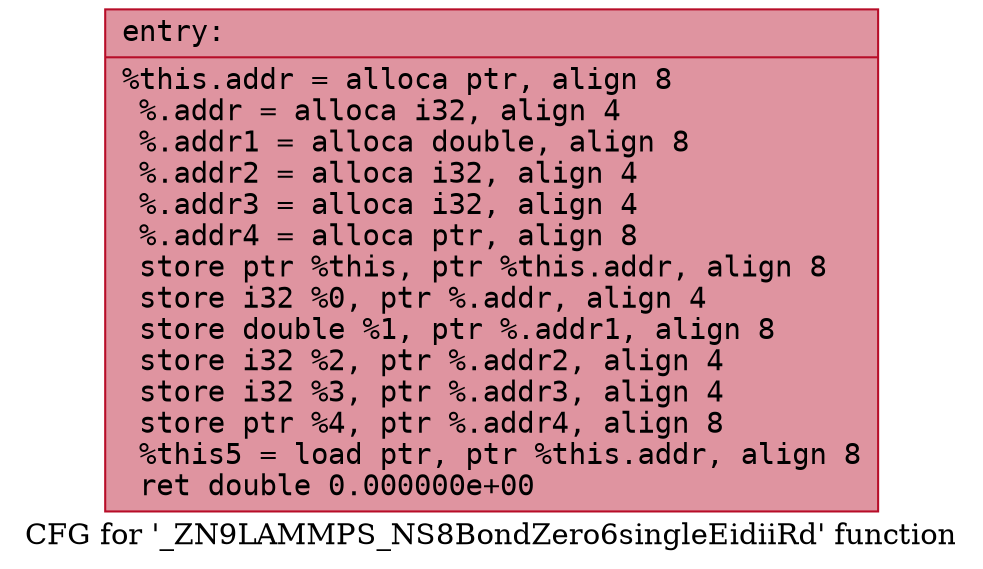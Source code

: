 digraph "CFG for '_ZN9LAMMPS_NS8BondZero6singleEidiiRd' function" {
	label="CFG for '_ZN9LAMMPS_NS8BondZero6singleEidiiRd' function";

	Node0x55c0fafb2350 [shape=record,color="#b70d28ff", style=filled, fillcolor="#b70d2870" fontname="Courier",label="{entry:\l|  %this.addr = alloca ptr, align 8\l  %.addr = alloca i32, align 4\l  %.addr1 = alloca double, align 8\l  %.addr2 = alloca i32, align 4\l  %.addr3 = alloca i32, align 4\l  %.addr4 = alloca ptr, align 8\l  store ptr %this, ptr %this.addr, align 8\l  store i32 %0, ptr %.addr, align 4\l  store double %1, ptr %.addr1, align 8\l  store i32 %2, ptr %.addr2, align 4\l  store i32 %3, ptr %.addr3, align 4\l  store ptr %4, ptr %.addr4, align 8\l  %this5 = load ptr, ptr %this.addr, align 8\l  ret double 0.000000e+00\l}"];
}

